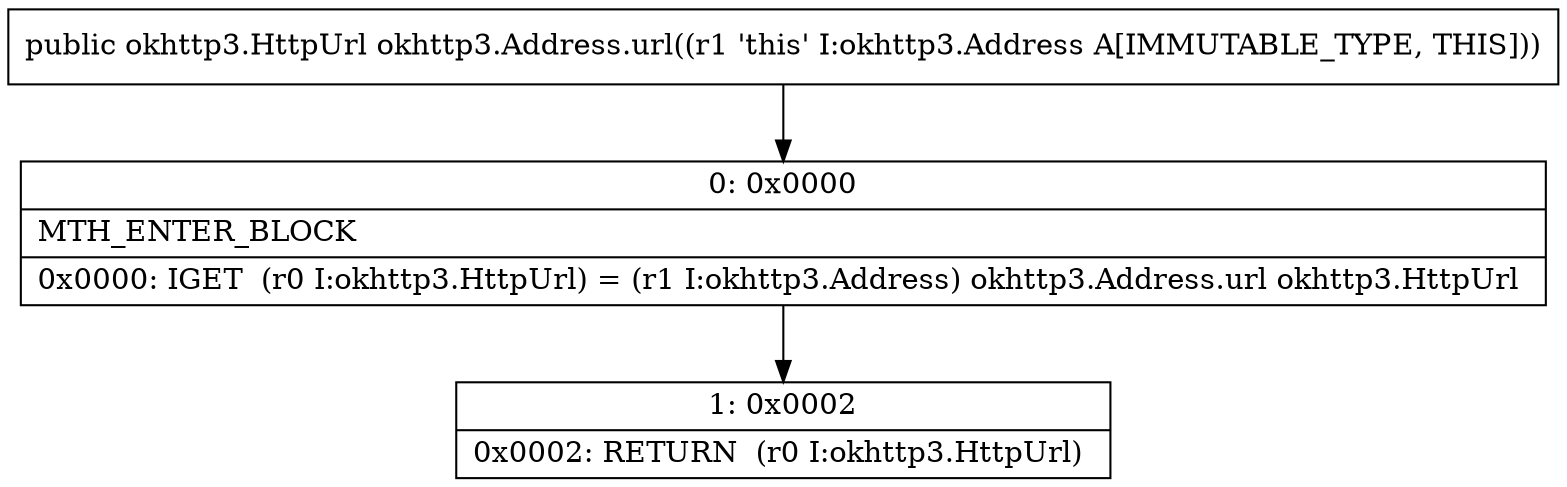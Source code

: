 digraph "CFG forokhttp3.Address.url()Lokhttp3\/HttpUrl;" {
Node_0 [shape=record,label="{0\:\ 0x0000|MTH_ENTER_BLOCK\l|0x0000: IGET  (r0 I:okhttp3.HttpUrl) = (r1 I:okhttp3.Address) okhttp3.Address.url okhttp3.HttpUrl \l}"];
Node_1 [shape=record,label="{1\:\ 0x0002|0x0002: RETURN  (r0 I:okhttp3.HttpUrl) \l}"];
MethodNode[shape=record,label="{public okhttp3.HttpUrl okhttp3.Address.url((r1 'this' I:okhttp3.Address A[IMMUTABLE_TYPE, THIS])) }"];
MethodNode -> Node_0;
Node_0 -> Node_1;
}


